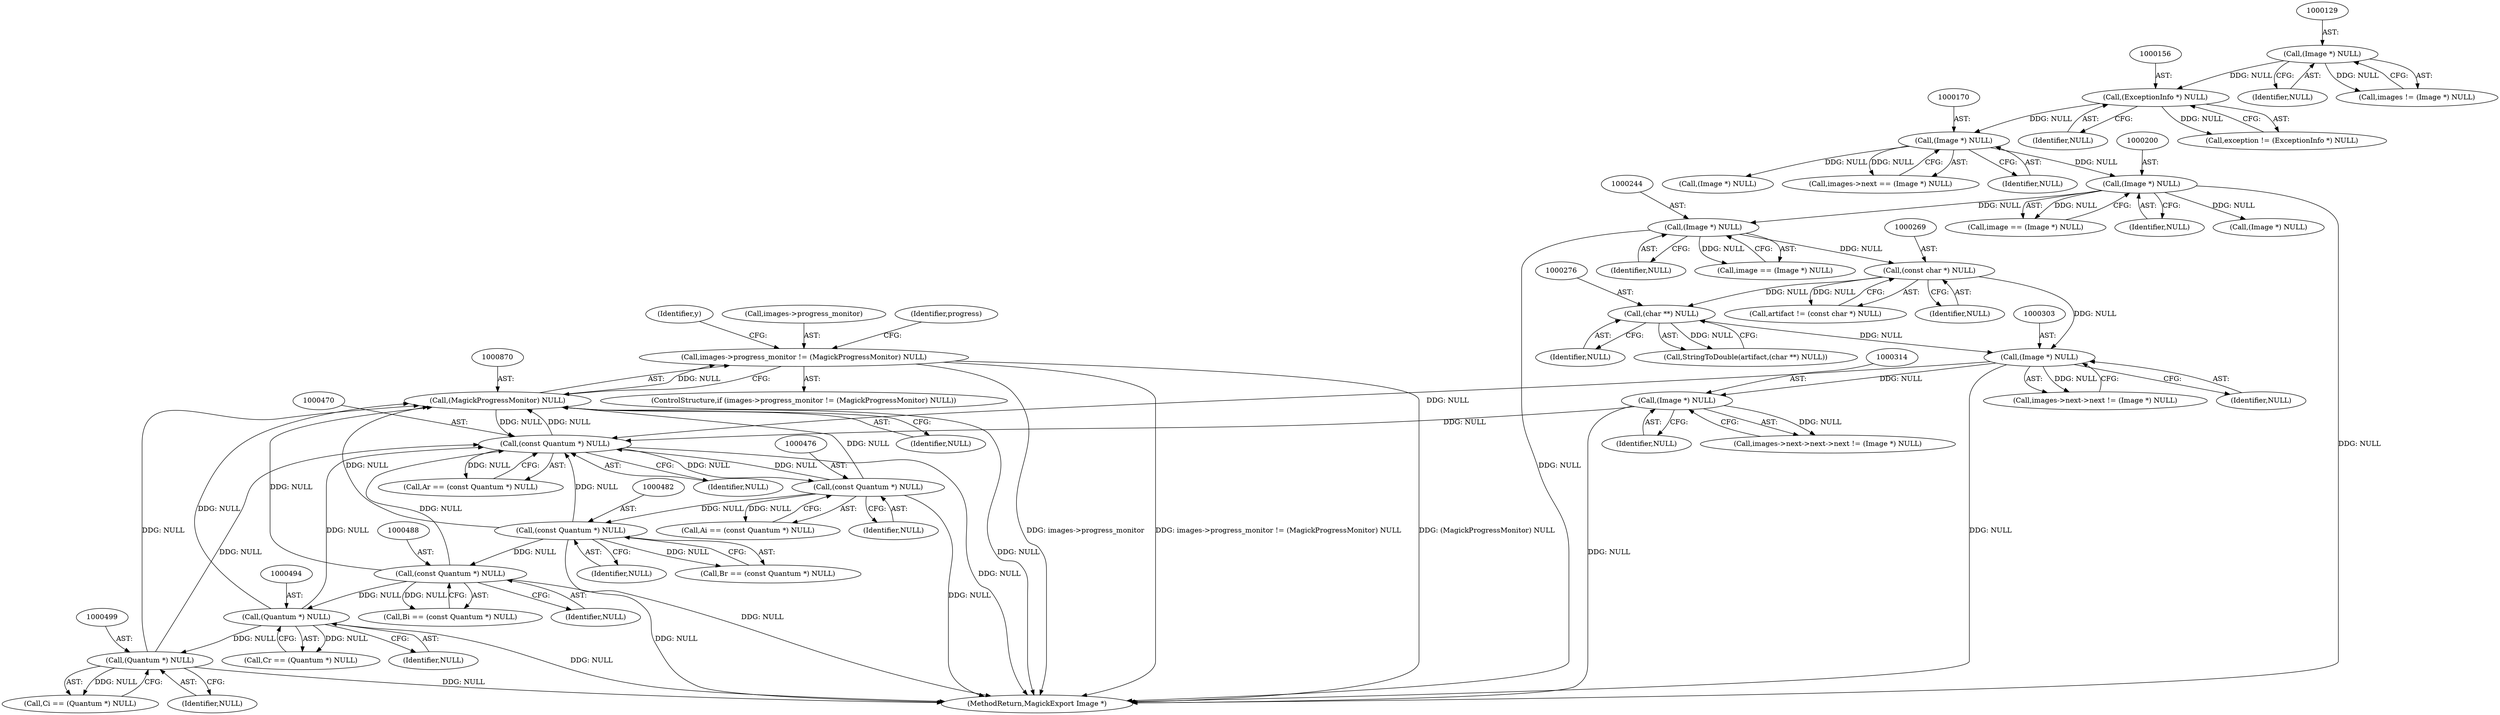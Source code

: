 digraph "0_ImageMagick6_61135001a625364e29bdce83832f043eebde7b5a@pointer" {
"1000865" [label="(Call,images->progress_monitor != (MagickProgressMonitor) NULL)"];
"1000869" [label="(Call,(MagickProgressMonitor) NULL)"];
"1000487" [label="(Call,(const Quantum *) NULL)"];
"1000481" [label="(Call,(const Quantum *) NULL)"];
"1000475" [label="(Call,(const Quantum *) NULL)"];
"1000469" [label="(Call,(const Quantum *) NULL)"];
"1000313" [label="(Call,(Image *) NULL)"];
"1000302" [label="(Call,(Image *) NULL)"];
"1000275" [label="(Call,(char **) NULL)"];
"1000268" [label="(Call,(const char *) NULL)"];
"1000243" [label="(Call,(Image *) NULL)"];
"1000199" [label="(Call,(Image *) NULL)"];
"1000169" [label="(Call,(Image *) NULL)"];
"1000155" [label="(Call,(ExceptionInfo *) NULL)"];
"1000128" [label="(Call,(Image *) NULL)"];
"1000493" [label="(Call,(Quantum *) NULL)"];
"1000498" [label="(Call,(Quantum *) NULL)"];
"1000185" [label="(Call,(Image *) NULL)"];
"1000268" [label="(Call,(const char *) NULL)"];
"1000869" [label="(Call,(MagickProgressMonitor) NULL)"];
"1000157" [label="(Identifier,NULL)"];
"1000864" [label="(ControlStructure,if (images->progress_monitor != (MagickProgressMonitor) NULL))"];
"1000491" [label="(Call,Cr == (Quantum *) NULL)"];
"1000197" [label="(Call,image == (Image *) NULL)"];
"1000273" [label="(Call,StringToDouble(artifact,(char **) NULL))"];
"1000128" [label="(Call,(Image *) NULL)"];
"1000302" [label="(Call,(Image *) NULL)"];
"1000243" [label="(Call,(Image *) NULL)"];
"1000245" [label="(Identifier,NULL)"];
"1000475" [label="(Call,(const Quantum *) NULL)"];
"1000481" [label="(Call,(const Quantum *) NULL)"];
"1000315" [label="(Identifier,NULL)"];
"1000201" [label="(Identifier,NULL)"];
"1000155" [label="(Call,(ExceptionInfo *) NULL)"];
"1000498" [label="(Call,(Quantum *) NULL)"];
"1000277" [label="(Identifier,NULL)"];
"1000199" [label="(Call,(Image *) NULL)"];
"1000865" [label="(Call,images->progress_monitor != (MagickProgressMonitor) NULL)"];
"1000266" [label="(Call,artifact != (const char *) NULL)"];
"1000169" [label="(Call,(Image *) NULL)"];
"1000130" [label="(Identifier,NULL)"];
"1000496" [label="(Call,Ci == (Quantum *) NULL)"];
"1000500" [label="(Identifier,NULL)"];
"1000203" [label="(Call,(Image *) NULL)"];
"1000296" [label="(Call,images->next->next != (Image *) NULL)"];
"1000165" [label="(Call,images->next == (Image *) NULL)"];
"1000473" [label="(Call,Ai == (const Quantum *) NULL)"];
"1000275" [label="(Call,(char **) NULL)"];
"1000875" [label="(Identifier,progress)"];
"1000489" [label="(Identifier,NULL)"];
"1000926" [label="(MethodReturn,MagickExport Image *)"];
"1000304" [label="(Identifier,NULL)"];
"1000471" [label="(Identifier,NULL)"];
"1000389" [label="(Identifier,y)"];
"1000477" [label="(Identifier,NULL)"];
"1000270" [label="(Identifier,NULL)"];
"1000305" [label="(Call,images->next->next->next != (Image *) NULL)"];
"1000469" [label="(Call,(const Quantum *) NULL)"];
"1000871" [label="(Identifier,NULL)"];
"1000467" [label="(Call,Ar == (const Quantum *) NULL)"];
"1000241" [label="(Call,image == (Image *) NULL)"];
"1000487" [label="(Call,(const Quantum *) NULL)"];
"1000485" [label="(Call,Bi == (const Quantum *) NULL)"];
"1000866" [label="(Call,images->progress_monitor)"];
"1000313" [label="(Call,(Image *) NULL)"];
"1000153" [label="(Call,exception != (ExceptionInfo *) NULL)"];
"1000126" [label="(Call,images != (Image *) NULL)"];
"1000171" [label="(Identifier,NULL)"];
"1000479" [label="(Call,Br == (const Quantum *) NULL)"];
"1000495" [label="(Identifier,NULL)"];
"1000483" [label="(Identifier,NULL)"];
"1000493" [label="(Call,(Quantum *) NULL)"];
"1000865" -> "1000864"  [label="AST: "];
"1000865" -> "1000869"  [label="CFG: "];
"1000866" -> "1000865"  [label="AST: "];
"1000869" -> "1000865"  [label="AST: "];
"1000875" -> "1000865"  [label="CFG: "];
"1000389" -> "1000865"  [label="CFG: "];
"1000865" -> "1000926"  [label="DDG: images->progress_monitor"];
"1000865" -> "1000926"  [label="DDG: images->progress_monitor != (MagickProgressMonitor) NULL"];
"1000865" -> "1000926"  [label="DDG: (MagickProgressMonitor) NULL"];
"1000869" -> "1000865"  [label="DDG: NULL"];
"1000869" -> "1000871"  [label="CFG: "];
"1000870" -> "1000869"  [label="AST: "];
"1000871" -> "1000869"  [label="AST: "];
"1000869" -> "1000926"  [label="DDG: NULL"];
"1000869" -> "1000469"  [label="DDG: NULL"];
"1000487" -> "1000869"  [label="DDG: NULL"];
"1000481" -> "1000869"  [label="DDG: NULL"];
"1000493" -> "1000869"  [label="DDG: NULL"];
"1000469" -> "1000869"  [label="DDG: NULL"];
"1000475" -> "1000869"  [label="DDG: NULL"];
"1000498" -> "1000869"  [label="DDG: NULL"];
"1000487" -> "1000485"  [label="AST: "];
"1000487" -> "1000489"  [label="CFG: "];
"1000488" -> "1000487"  [label="AST: "];
"1000489" -> "1000487"  [label="AST: "];
"1000485" -> "1000487"  [label="CFG: "];
"1000487" -> "1000926"  [label="DDG: NULL"];
"1000487" -> "1000469"  [label="DDG: NULL"];
"1000487" -> "1000485"  [label="DDG: NULL"];
"1000481" -> "1000487"  [label="DDG: NULL"];
"1000487" -> "1000493"  [label="DDG: NULL"];
"1000481" -> "1000479"  [label="AST: "];
"1000481" -> "1000483"  [label="CFG: "];
"1000482" -> "1000481"  [label="AST: "];
"1000483" -> "1000481"  [label="AST: "];
"1000479" -> "1000481"  [label="CFG: "];
"1000481" -> "1000926"  [label="DDG: NULL"];
"1000481" -> "1000469"  [label="DDG: NULL"];
"1000481" -> "1000479"  [label="DDG: NULL"];
"1000475" -> "1000481"  [label="DDG: NULL"];
"1000475" -> "1000473"  [label="AST: "];
"1000475" -> "1000477"  [label="CFG: "];
"1000476" -> "1000475"  [label="AST: "];
"1000477" -> "1000475"  [label="AST: "];
"1000473" -> "1000475"  [label="CFG: "];
"1000475" -> "1000926"  [label="DDG: NULL"];
"1000475" -> "1000469"  [label="DDG: NULL"];
"1000475" -> "1000473"  [label="DDG: NULL"];
"1000469" -> "1000475"  [label="DDG: NULL"];
"1000469" -> "1000467"  [label="AST: "];
"1000469" -> "1000471"  [label="CFG: "];
"1000470" -> "1000469"  [label="AST: "];
"1000471" -> "1000469"  [label="AST: "];
"1000467" -> "1000469"  [label="CFG: "];
"1000469" -> "1000926"  [label="DDG: NULL"];
"1000469" -> "1000467"  [label="DDG: NULL"];
"1000313" -> "1000469"  [label="DDG: NULL"];
"1000302" -> "1000469"  [label="DDG: NULL"];
"1000493" -> "1000469"  [label="DDG: NULL"];
"1000498" -> "1000469"  [label="DDG: NULL"];
"1000313" -> "1000305"  [label="AST: "];
"1000313" -> "1000315"  [label="CFG: "];
"1000314" -> "1000313"  [label="AST: "];
"1000315" -> "1000313"  [label="AST: "];
"1000305" -> "1000313"  [label="CFG: "];
"1000313" -> "1000926"  [label="DDG: NULL"];
"1000313" -> "1000305"  [label="DDG: NULL"];
"1000302" -> "1000313"  [label="DDG: NULL"];
"1000302" -> "1000296"  [label="AST: "];
"1000302" -> "1000304"  [label="CFG: "];
"1000303" -> "1000302"  [label="AST: "];
"1000304" -> "1000302"  [label="AST: "];
"1000296" -> "1000302"  [label="CFG: "];
"1000302" -> "1000926"  [label="DDG: NULL"];
"1000302" -> "1000296"  [label="DDG: NULL"];
"1000275" -> "1000302"  [label="DDG: NULL"];
"1000268" -> "1000302"  [label="DDG: NULL"];
"1000275" -> "1000273"  [label="AST: "];
"1000275" -> "1000277"  [label="CFG: "];
"1000276" -> "1000275"  [label="AST: "];
"1000277" -> "1000275"  [label="AST: "];
"1000273" -> "1000275"  [label="CFG: "];
"1000275" -> "1000273"  [label="DDG: NULL"];
"1000268" -> "1000275"  [label="DDG: NULL"];
"1000268" -> "1000266"  [label="AST: "];
"1000268" -> "1000270"  [label="CFG: "];
"1000269" -> "1000268"  [label="AST: "];
"1000270" -> "1000268"  [label="AST: "];
"1000266" -> "1000268"  [label="CFG: "];
"1000268" -> "1000266"  [label="DDG: NULL"];
"1000243" -> "1000268"  [label="DDG: NULL"];
"1000243" -> "1000241"  [label="AST: "];
"1000243" -> "1000245"  [label="CFG: "];
"1000244" -> "1000243"  [label="AST: "];
"1000245" -> "1000243"  [label="AST: "];
"1000241" -> "1000243"  [label="CFG: "];
"1000243" -> "1000926"  [label="DDG: NULL"];
"1000243" -> "1000241"  [label="DDG: NULL"];
"1000199" -> "1000243"  [label="DDG: NULL"];
"1000199" -> "1000197"  [label="AST: "];
"1000199" -> "1000201"  [label="CFG: "];
"1000200" -> "1000199"  [label="AST: "];
"1000201" -> "1000199"  [label="AST: "];
"1000197" -> "1000199"  [label="CFG: "];
"1000199" -> "1000926"  [label="DDG: NULL"];
"1000199" -> "1000197"  [label="DDG: NULL"];
"1000169" -> "1000199"  [label="DDG: NULL"];
"1000199" -> "1000203"  [label="DDG: NULL"];
"1000169" -> "1000165"  [label="AST: "];
"1000169" -> "1000171"  [label="CFG: "];
"1000170" -> "1000169"  [label="AST: "];
"1000171" -> "1000169"  [label="AST: "];
"1000165" -> "1000169"  [label="CFG: "];
"1000169" -> "1000165"  [label="DDG: NULL"];
"1000155" -> "1000169"  [label="DDG: NULL"];
"1000169" -> "1000185"  [label="DDG: NULL"];
"1000155" -> "1000153"  [label="AST: "];
"1000155" -> "1000157"  [label="CFG: "];
"1000156" -> "1000155"  [label="AST: "];
"1000157" -> "1000155"  [label="AST: "];
"1000153" -> "1000155"  [label="CFG: "];
"1000155" -> "1000153"  [label="DDG: NULL"];
"1000128" -> "1000155"  [label="DDG: NULL"];
"1000128" -> "1000126"  [label="AST: "];
"1000128" -> "1000130"  [label="CFG: "];
"1000129" -> "1000128"  [label="AST: "];
"1000130" -> "1000128"  [label="AST: "];
"1000126" -> "1000128"  [label="CFG: "];
"1000128" -> "1000126"  [label="DDG: NULL"];
"1000493" -> "1000491"  [label="AST: "];
"1000493" -> "1000495"  [label="CFG: "];
"1000494" -> "1000493"  [label="AST: "];
"1000495" -> "1000493"  [label="AST: "];
"1000491" -> "1000493"  [label="CFG: "];
"1000493" -> "1000926"  [label="DDG: NULL"];
"1000493" -> "1000491"  [label="DDG: NULL"];
"1000493" -> "1000498"  [label="DDG: NULL"];
"1000498" -> "1000496"  [label="AST: "];
"1000498" -> "1000500"  [label="CFG: "];
"1000499" -> "1000498"  [label="AST: "];
"1000500" -> "1000498"  [label="AST: "];
"1000496" -> "1000498"  [label="CFG: "];
"1000498" -> "1000926"  [label="DDG: NULL"];
"1000498" -> "1000496"  [label="DDG: NULL"];
}
